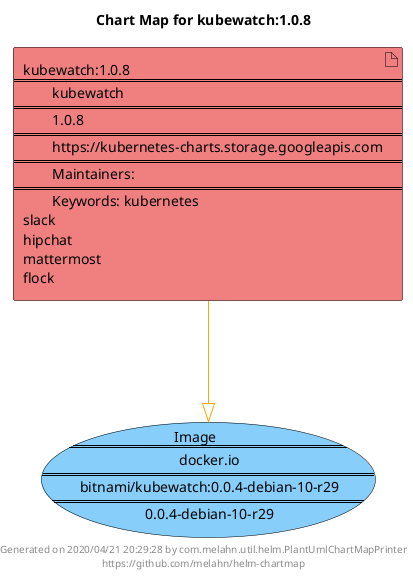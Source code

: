 @startuml
skinparam linetype ortho
skinparam backgroundColor white
skinparam usecaseBorderColor black
skinparam usecaseArrowColor LightSlateGray
skinparam artifactBorderColor black
skinparam artifactArrowColor LightSlateGray

title Chart Map for kubewatch:1.0.8

'There is one referenced Helm Chart
artifact "kubewatch:1.0.8\n====\n\tkubewatch\n====\n\t1.0.8\n====\n\thttps://kubernetes-charts.storage.googleapis.com\n====\n\tMaintainers: \n====\n\tKeywords: kubernetes\nslack\nhipchat\nmattermost\nflock" as kubewatch_1_0_8 #LightCoral

'There is one referenced Docker Image
usecase "Image\n====\n\tdocker.io\n====\n\tbitnami/kubewatch:0.0.4-debian-10-r29\n====\n\t0.0.4-debian-10-r29" as docker_io_bitnami_kubewatch_0_0_4_debian_10_r29 #LightSkyBlue

'Chart Dependencies
kubewatch_1_0_8--[#orange]-|>docker_io_bitnami_kubewatch_0_0_4_debian_10_r29

center footer Generated on 2020/04/21 20:29:28 by com.melahn.util.helm.PlantUmlChartMapPrinter\nhttps://github.com/melahn/helm-chartmap
@enduml
